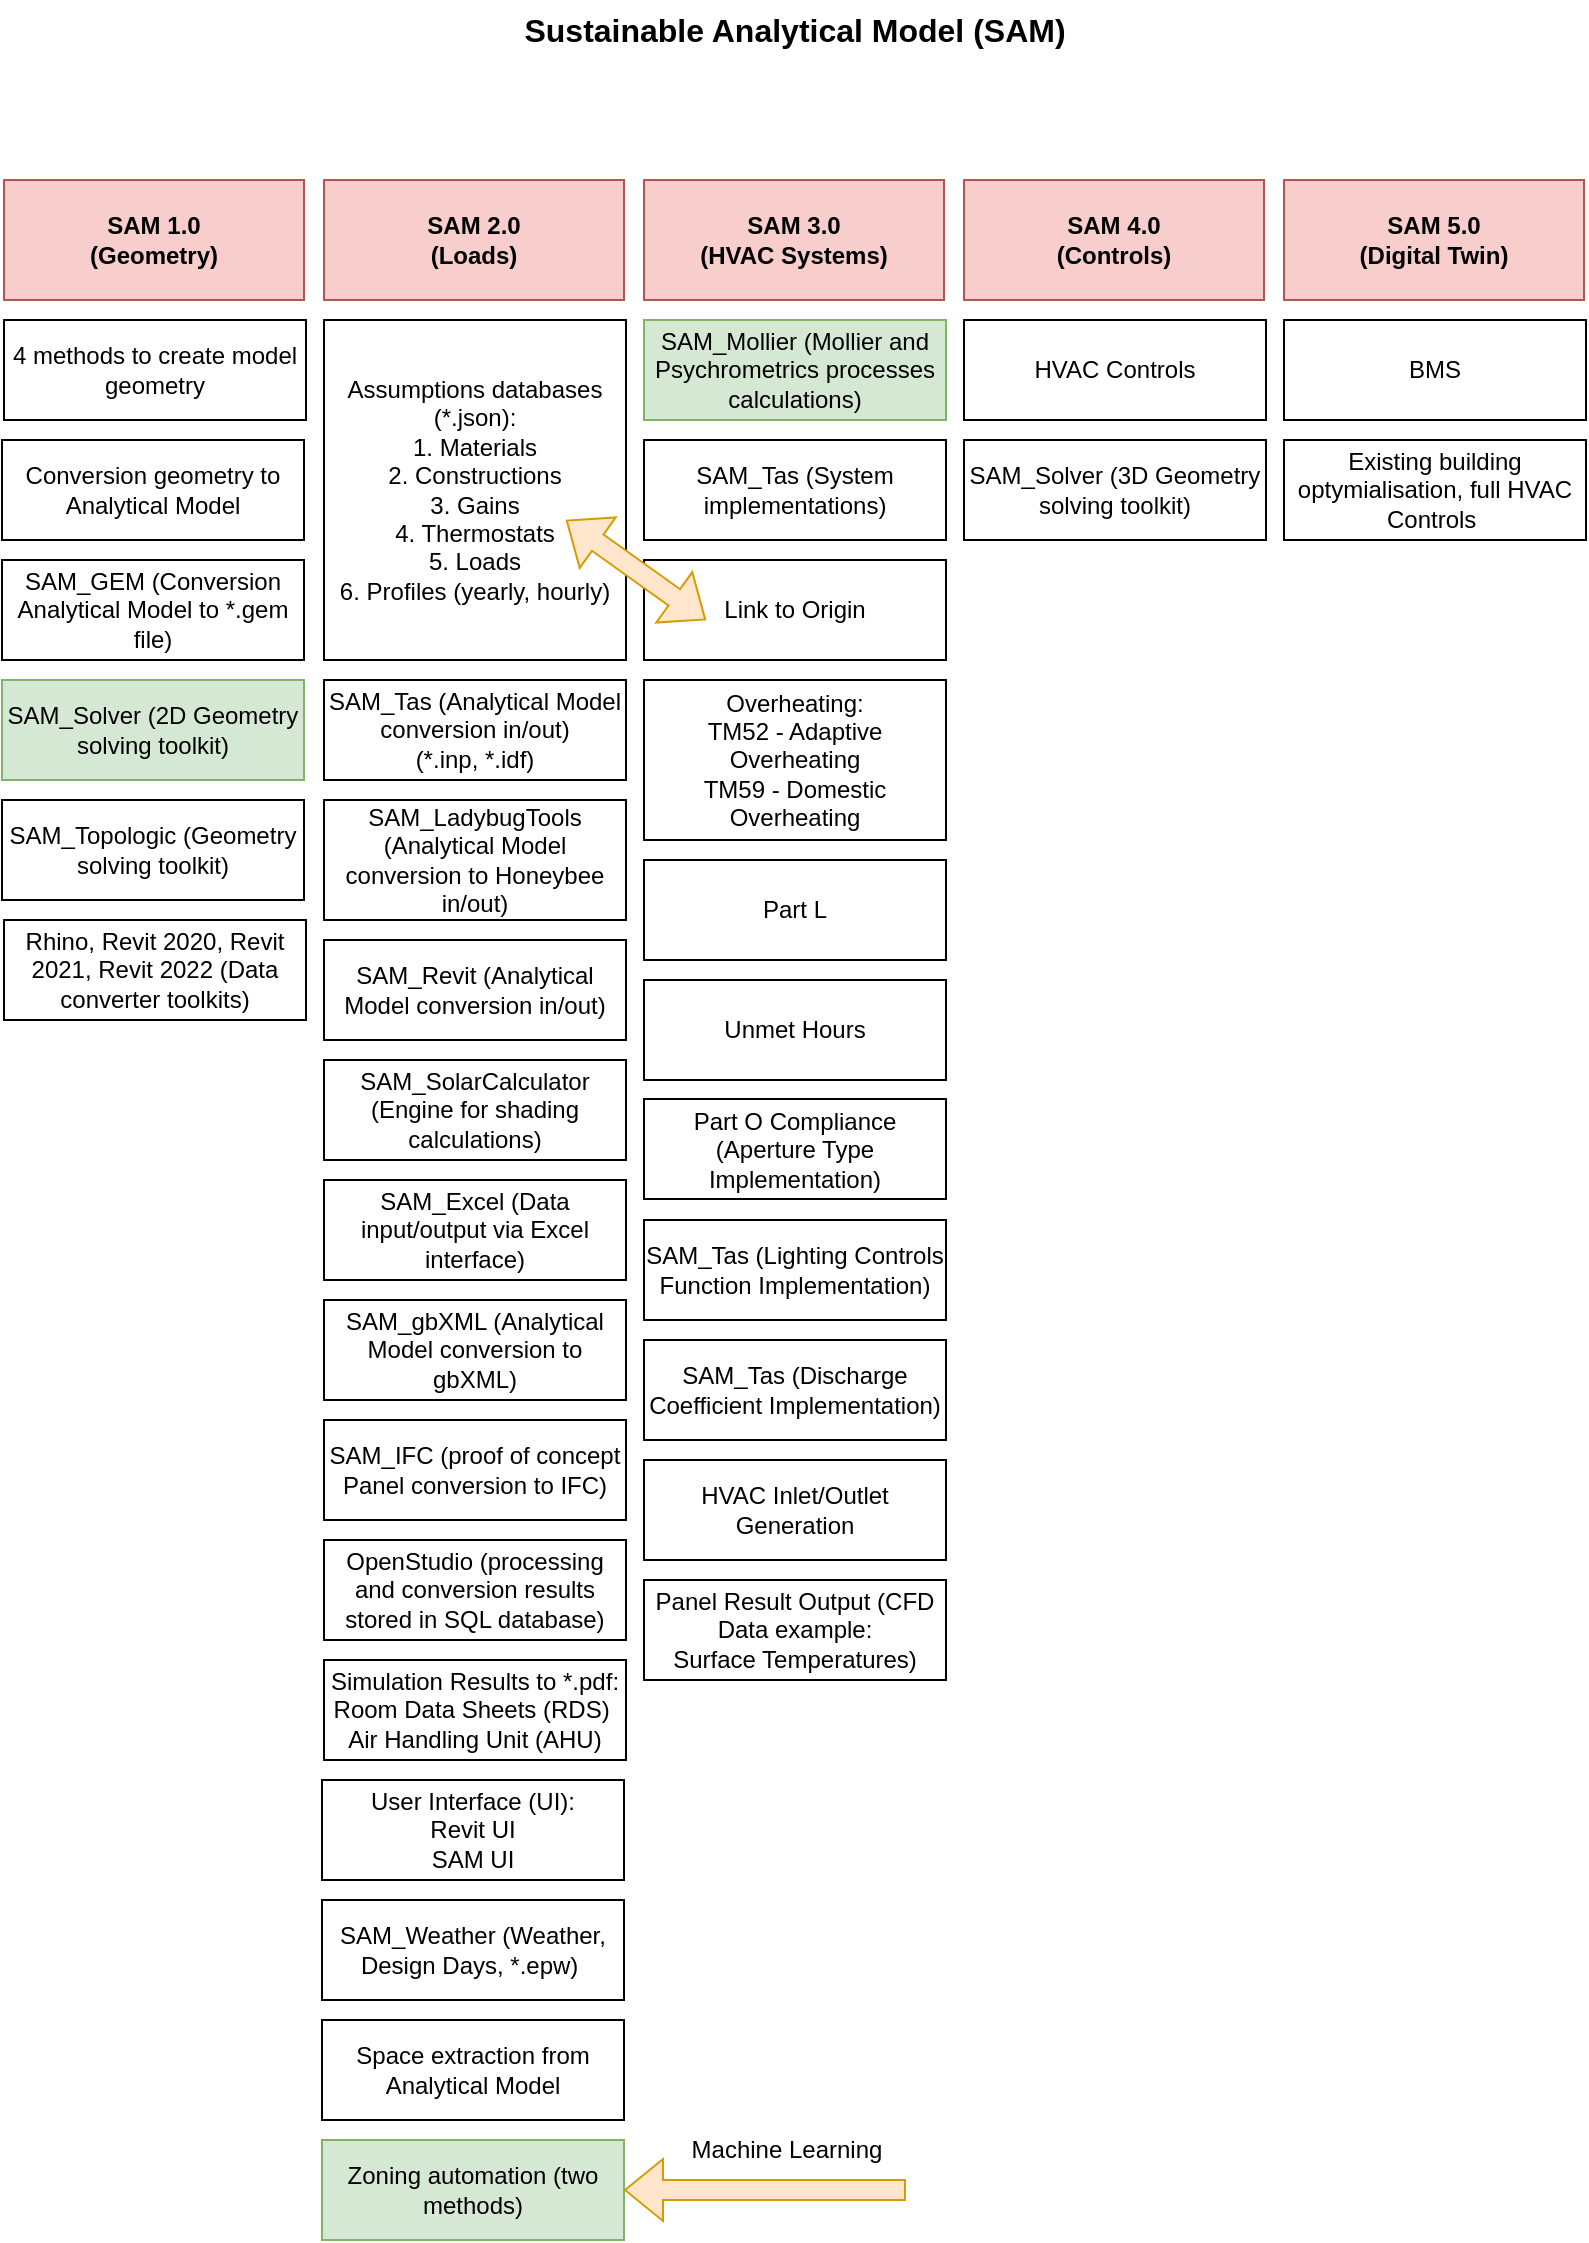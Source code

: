 <mxfile version="20.4.0" type="device"><diagram id="Jl_ORfJ8K7z92nkEh947" name="Page-1"><mxGraphModel dx="1422" dy="794" grid="1" gridSize="10" guides="1" tooltips="1" connect="1" arrows="1" fold="1" page="1" pageScale="1" pageWidth="827" pageHeight="1169" math="0" shadow="0"><root><mxCell id="0"/><mxCell id="1" parent="0"/><mxCell id="GRzoV7StwMpooNch8OHT-1" value="SAM 1.0&lt;br&gt;(Geometry)" style="rounded=0;whiteSpace=wrap;html=1;fontStyle=1;fillColor=#f8cecc;strokeColor=#b85450;" parent="1" vertex="1"><mxGeometry x="19" y="100" width="150" height="60" as="geometry"/></mxCell><mxCell id="GRzoV7StwMpooNch8OHT-2" value="Sustainable Analytical Model (SAM)" style="text;html=1;align=center;verticalAlign=middle;resizable=0;points=[];autosize=1;strokeColor=none;fillColor=none;fontSize=16;fontStyle=1" parent="1" vertex="1"><mxGeometry x="269" y="10" width="290" height="30" as="geometry"/></mxCell><mxCell id="GRzoV7StwMpooNch8OHT-3" value="SAM 2.0&lt;br&gt;(Loads)" style="rounded=0;whiteSpace=wrap;html=1;fontStyle=1;fillColor=#f8cecc;strokeColor=#b85450;" parent="1" vertex="1"><mxGeometry x="179" y="100" width="150" height="60" as="geometry"/></mxCell><mxCell id="GRzoV7StwMpooNch8OHT-4" value="SAM 3.0&lt;br&gt;(HVAC Systems)" style="rounded=0;whiteSpace=wrap;html=1;fontStyle=1;fillColor=#f8cecc;strokeColor=#b85450;" parent="1" vertex="1"><mxGeometry x="339" y="100" width="150" height="60" as="geometry"/></mxCell><mxCell id="GRzoV7StwMpooNch8OHT-5" value="SAM 4.0&lt;br&gt;(Controls)" style="rounded=0;whiteSpace=wrap;html=1;fontStyle=1;fillColor=#f8cecc;strokeColor=#b85450;" parent="1" vertex="1"><mxGeometry x="499" y="100" width="150" height="60" as="geometry"/></mxCell><mxCell id="GRzoV7StwMpooNch8OHT-6" value="SAM 5.0&lt;br&gt;(Digital Twin)" style="rounded=0;whiteSpace=wrap;html=1;fontStyle=1;fillColor=#f8cecc;strokeColor=#b85450;" parent="1" vertex="1"><mxGeometry x="659" y="100" width="150" height="60" as="geometry"/></mxCell><mxCell id="IezBzxtzGipqMu-QNy4q-3" value="4 methods to create model geometry" style="rounded=0;whiteSpace=wrap;html=1;" parent="1" vertex="1"><mxGeometry x="19" y="170" width="151" height="50" as="geometry"/></mxCell><mxCell id="IezBzxtzGipqMu-QNy4q-4" value="Conversion geometry to Analytical Model" style="rounded=0;whiteSpace=wrap;html=1;" parent="1" vertex="1"><mxGeometry x="18" y="230" width="151" height="50" as="geometry"/></mxCell><mxCell id="IezBzxtzGipqMu-QNy4q-5" value="SAM_GEM (Conversion Analytical Model to *.gem file)" style="rounded=0;whiteSpace=wrap;html=1;" parent="1" vertex="1"><mxGeometry x="18" y="290" width="151" height="50" as="geometry"/></mxCell><mxCell id="IezBzxtzGipqMu-QNy4q-6" value="SAM_Solver (2D Geometry solving toolkit)" style="rounded=0;whiteSpace=wrap;html=1;fillColor=#d5e8d4;strokeColor=#82b366;" parent="1" vertex="1"><mxGeometry x="18" y="350" width="151" height="50" as="geometry"/></mxCell><mxCell id="IezBzxtzGipqMu-QNy4q-7" value="SAM_Topologic (Geometry solving toolkit)" style="rounded=0;whiteSpace=wrap;html=1;" parent="1" vertex="1"><mxGeometry x="18" y="410" width="151" height="50" as="geometry"/></mxCell><mxCell id="IezBzxtzGipqMu-QNy4q-8" value="Rhino, Revit 2020, Revit 2021, Revit 2022 (Data converter toolkits)" style="rounded=0;whiteSpace=wrap;html=1;" parent="1" vertex="1"><mxGeometry x="19" y="470" width="151" height="50" as="geometry"/></mxCell><mxCell id="IezBzxtzGipqMu-QNy4q-9" value="Assumptions databases (*.json):&lt;br&gt;1. Materials&lt;br&gt;2. Constructions&lt;br&gt;3. Gains&lt;br&gt;4. Thermostats&lt;br&gt;5. Loads&lt;br&gt;6. Profiles (yearly, hourly)" style="rounded=0;whiteSpace=wrap;html=1;" parent="1" vertex="1"><mxGeometry x="179" y="170" width="151" height="170" as="geometry"/></mxCell><mxCell id="IezBzxtzGipqMu-QNy4q-10" value="SAM_Tas (Analytical Model conversion in/out)&lt;br&gt;(*.inp, *.idf)" style="rounded=0;whiteSpace=wrap;html=1;" parent="1" vertex="1"><mxGeometry x="179" y="350" width="151" height="50" as="geometry"/></mxCell><mxCell id="pmutzbF8xXpvdgHsm1R9-1" value="SAM_LadybugTools (Analytical Model conversion to Honeybee in/out)" style="rounded=0;whiteSpace=wrap;html=1;" vertex="1" parent="1"><mxGeometry x="179" y="410" width="151" height="60" as="geometry"/></mxCell><mxCell id="pmutzbF8xXpvdgHsm1R9-2" value="SAM_Revit (Analytical Model conversion in/out)" style="rounded=0;whiteSpace=wrap;html=1;" vertex="1" parent="1"><mxGeometry x="179" y="480" width="151" height="50" as="geometry"/></mxCell><mxCell id="pmutzbF8xXpvdgHsm1R9-3" value="SAM_SolarCalculator (Engine for shading calculations)" style="rounded=0;whiteSpace=wrap;html=1;" vertex="1" parent="1"><mxGeometry x="179" y="540" width="151" height="50" as="geometry"/></mxCell><mxCell id="pmutzbF8xXpvdgHsm1R9-4" value="SAM_Excel (Data input/output via Excel interface)" style="rounded=0;whiteSpace=wrap;html=1;" vertex="1" parent="1"><mxGeometry x="179" y="600" width="151" height="50" as="geometry"/></mxCell><mxCell id="pmutzbF8xXpvdgHsm1R9-5" value="SAM_gbXML (Analytical Model conversion to gbXML)" style="rounded=0;whiteSpace=wrap;html=1;" vertex="1" parent="1"><mxGeometry x="179" y="660" width="151" height="50" as="geometry"/></mxCell><mxCell id="pmutzbF8xXpvdgHsm1R9-6" value="SAM_IFC (proof of concept Panel conversion to IFC)" style="rounded=0;whiteSpace=wrap;html=1;" vertex="1" parent="1"><mxGeometry x="179" y="720" width="151" height="50" as="geometry"/></mxCell><mxCell id="pmutzbF8xXpvdgHsm1R9-7" value="OpenStudio (processing and conversion results stored in SQL database)" style="rounded=0;whiteSpace=wrap;html=1;" vertex="1" parent="1"><mxGeometry x="179" y="780" width="151" height="50" as="geometry"/></mxCell><mxCell id="pmutzbF8xXpvdgHsm1R9-8" value="Simulation Results to *.pdf:&lt;br&gt;Room Data Sheets (RDS)&amp;nbsp;&lt;br&gt;Air Handling Unit (AHU)" style="rounded=0;whiteSpace=wrap;html=1;" vertex="1" parent="1"><mxGeometry x="179" y="840" width="151" height="50" as="geometry"/></mxCell><mxCell id="pmutzbF8xXpvdgHsm1R9-9" value="User Interface (UI):&lt;br&gt;Revit UI&lt;br&gt;SAM UI" style="rounded=0;whiteSpace=wrap;html=1;" vertex="1" parent="1"><mxGeometry x="178" y="900" width="151" height="50" as="geometry"/></mxCell><mxCell id="pmutzbF8xXpvdgHsm1R9-10" value="SAM_Weather (Weather, Design Days, *.epw)&amp;nbsp;" style="rounded=0;whiteSpace=wrap;html=1;" vertex="1" parent="1"><mxGeometry x="178" y="960" width="151" height="50" as="geometry"/></mxCell><mxCell id="pmutzbF8xXpvdgHsm1R9-11" value="Space extraction from Analytical Model" style="rounded=0;whiteSpace=wrap;html=1;" vertex="1" parent="1"><mxGeometry x="178" y="1020" width="151" height="50" as="geometry"/></mxCell><mxCell id="pmutzbF8xXpvdgHsm1R9-12" value="Zoning automation (two methods)" style="rounded=0;whiteSpace=wrap;html=1;fillColor=#d5e8d4;strokeColor=#82b366;" vertex="1" parent="1"><mxGeometry x="178" y="1080" width="151" height="50" as="geometry"/></mxCell><mxCell id="pmutzbF8xXpvdgHsm1R9-13" value="SAM_Mollier (Mollier and Psychrometrics processes calculations)" style="rounded=0;whiteSpace=wrap;html=1;fillColor=#d5e8d4;strokeColor=#82b366;" vertex="1" parent="1"><mxGeometry x="339" y="170" width="151" height="50" as="geometry"/></mxCell><mxCell id="pmutzbF8xXpvdgHsm1R9-14" value="SAM_Tas (System implementations)" style="rounded=0;whiteSpace=wrap;html=1;" vertex="1" parent="1"><mxGeometry x="339" y="230" width="151" height="50" as="geometry"/></mxCell><mxCell id="pmutzbF8xXpvdgHsm1R9-15" value="Part L" style="rounded=0;whiteSpace=wrap;html=1;" vertex="1" parent="1"><mxGeometry x="339" y="440" width="151" height="50" as="geometry"/></mxCell><mxCell id="pmutzbF8xXpvdgHsm1R9-16" value="Overheating:&lt;br&gt;TM52 - Adaptive Overheating&lt;br&gt;TM59 - Domestic Overheating" style="rounded=0;whiteSpace=wrap;html=1;" vertex="1" parent="1"><mxGeometry x="339" y="350" width="151" height="80" as="geometry"/></mxCell><mxCell id="pmutzbF8xXpvdgHsm1R9-17" value="Link to Origin" style="rounded=0;whiteSpace=wrap;html=1;" vertex="1" parent="1"><mxGeometry x="339" y="290" width="151" height="50" as="geometry"/></mxCell><mxCell id="pmutzbF8xXpvdgHsm1R9-18" value="Unmet Hours" style="rounded=0;whiteSpace=wrap;html=1;" vertex="1" parent="1"><mxGeometry x="339" y="500" width="151" height="50" as="geometry"/></mxCell><mxCell id="pmutzbF8xXpvdgHsm1R9-19" value="Part O Compliance&lt;br&gt;(Aperture Type Implementation)" style="rounded=0;whiteSpace=wrap;html=1;" vertex="1" parent="1"><mxGeometry x="339" y="559.5" width="151" height="50" as="geometry"/></mxCell><mxCell id="pmutzbF8xXpvdgHsm1R9-20" value="SAM_Tas (Lighting Controls Function Implementation)" style="rounded=0;whiteSpace=wrap;html=1;" vertex="1" parent="1"><mxGeometry x="339" y="620" width="151" height="50" as="geometry"/></mxCell><mxCell id="pmutzbF8xXpvdgHsm1R9-21" value="SAM_Tas (Discharge Coefficient Implementation)" style="rounded=0;whiteSpace=wrap;html=1;" vertex="1" parent="1"><mxGeometry x="339" y="680" width="151" height="50" as="geometry"/></mxCell><mxCell id="pmutzbF8xXpvdgHsm1R9-22" value="HVAC Inlet/Outlet Generation" style="rounded=0;whiteSpace=wrap;html=1;" vertex="1" parent="1"><mxGeometry x="339" y="740" width="151" height="50" as="geometry"/></mxCell><mxCell id="pmutzbF8xXpvdgHsm1R9-23" value="Panel Result Output (CFD Data example:&lt;br&gt;Surface Temperatures)" style="rounded=0;whiteSpace=wrap;html=1;" vertex="1" parent="1"><mxGeometry x="339" y="800" width="151" height="50" as="geometry"/></mxCell><mxCell id="pmutzbF8xXpvdgHsm1R9-25" value="SAM_Solver (3D Geometry solving toolkit)" style="rounded=0;whiteSpace=wrap;html=1;" vertex="1" parent="1"><mxGeometry x="499" y="230" width="151" height="50" as="geometry"/></mxCell><mxCell id="pmutzbF8xXpvdgHsm1R9-26" value="HVAC Controls" style="rounded=0;whiteSpace=wrap;html=1;" vertex="1" parent="1"><mxGeometry x="499" y="170" width="151" height="50" as="geometry"/></mxCell><mxCell id="pmutzbF8xXpvdgHsm1R9-27" value="BMS" style="rounded=0;whiteSpace=wrap;html=1;" vertex="1" parent="1"><mxGeometry x="659" y="170" width="151" height="50" as="geometry"/></mxCell><mxCell id="pmutzbF8xXpvdgHsm1R9-28" value="Existing building optymialisation, full HVAC Controls&amp;nbsp;" style="rounded=0;whiteSpace=wrap;html=1;" vertex="1" parent="1"><mxGeometry x="659" y="230" width="151" height="50" as="geometry"/></mxCell><mxCell id="pmutzbF8xXpvdgHsm1R9-29" value="" style="shape=flexArrow;endArrow=classic;startArrow=classic;html=1;rounded=0;fillColor=#ffe6cc;strokeColor=#d79b00;" edge="1" parent="1"><mxGeometry width="100" height="100" relative="1" as="geometry"><mxPoint x="300" y="270" as="sourcePoint"/><mxPoint x="370" y="320" as="targetPoint"/></mxGeometry></mxCell><mxCell id="pmutzbF8xXpvdgHsm1R9-30" value="" style="shape=flexArrow;endArrow=classic;html=1;rounded=0;entryX=1;entryY=0.5;entryDx=0;entryDy=0;fillColor=#ffe6cc;strokeColor=#d79b00;" edge="1" parent="1" target="pmutzbF8xXpvdgHsm1R9-12"><mxGeometry width="50" height="50" relative="1" as="geometry"><mxPoint x="470" y="1105" as="sourcePoint"/><mxPoint x="440" y="870" as="targetPoint"/></mxGeometry></mxCell><mxCell id="pmutzbF8xXpvdgHsm1R9-31" value="Machine Learning" style="text;html=1;align=center;verticalAlign=middle;resizable=0;points=[];autosize=1;strokeColor=none;fillColor=none;" vertex="1" parent="1"><mxGeometry x="350" y="1070" width="120" height="30" as="geometry"/></mxCell></root></mxGraphModel></diagram></mxfile>